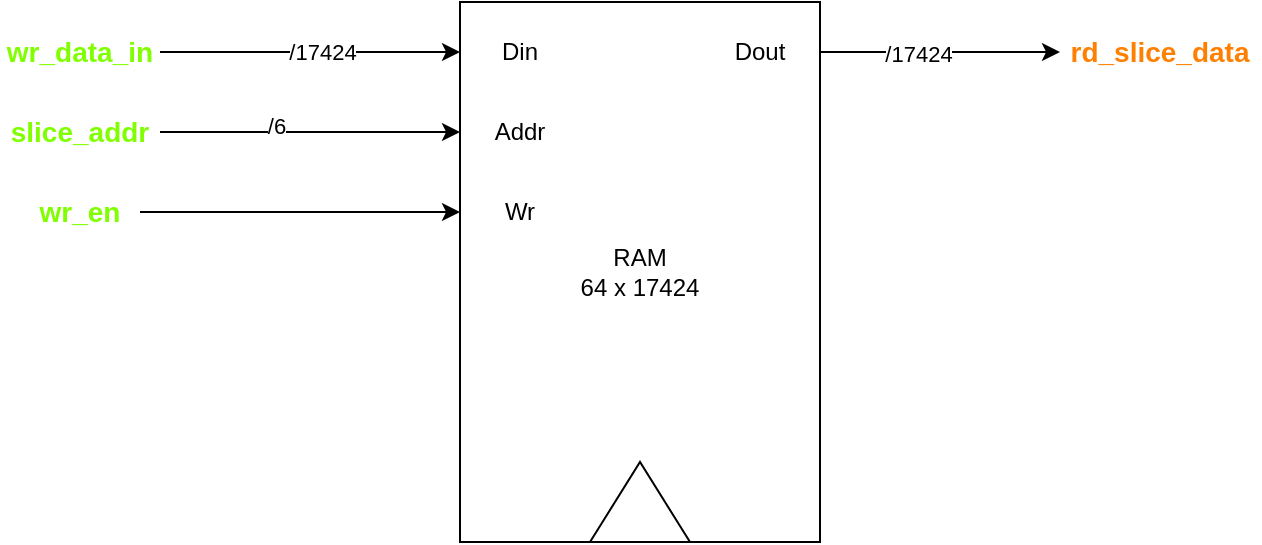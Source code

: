 <mxfile version="22.1.7" type="device">
  <diagram name="Page-1" id="jRwG5yXOpGGB01GR4bkt">
    <mxGraphModel dx="1228" dy="704" grid="1" gridSize="10" guides="1" tooltips="1" connect="1" arrows="1" fold="1" page="1" pageScale="1" pageWidth="2000" pageHeight="2000" math="0" shadow="0">
      <root>
        <mxCell id="0" />
        <mxCell id="1" parent="0" />
        <mxCell id="aQ8SWEXskVuywdtqdkhK-1" value="&lt;div&gt;RAM&lt;/div&gt;&lt;div&gt;64 x 17424&lt;br&gt;&lt;/div&gt;" style="rounded=0;whiteSpace=wrap;html=1;" vertex="1" parent="1">
          <mxGeometry x="450" y="210" width="180" height="270" as="geometry" />
        </mxCell>
        <mxCell id="aQ8SWEXskVuywdtqdkhK-2" value="Din" style="text;html=1;strokeColor=none;fillColor=none;align=center;verticalAlign=middle;whiteSpace=wrap;rounded=0;" vertex="1" parent="1">
          <mxGeometry x="450" y="220" width="60" height="30" as="geometry" />
        </mxCell>
        <mxCell id="aQ8SWEXskVuywdtqdkhK-6" value="Wr" style="text;html=1;strokeColor=none;fillColor=none;align=center;verticalAlign=middle;whiteSpace=wrap;rounded=0;" vertex="1" parent="1">
          <mxGeometry x="450" y="300" width="60" height="30" as="geometry" />
        </mxCell>
        <mxCell id="aQ8SWEXskVuywdtqdkhK-8" value="Addr" style="text;html=1;strokeColor=none;fillColor=none;align=center;verticalAlign=middle;whiteSpace=wrap;rounded=0;" vertex="1" parent="1">
          <mxGeometry x="450" y="260" width="60" height="30" as="geometry" />
        </mxCell>
        <mxCell id="aQ8SWEXskVuywdtqdkhK-9" value="" style="triangle;whiteSpace=wrap;html=1;direction=south;rotation=-180;" vertex="1" parent="1">
          <mxGeometry x="515" y="440" width="50" height="40" as="geometry" />
        </mxCell>
        <mxCell id="aQ8SWEXskVuywdtqdkhK-21" style="edgeStyle=orthogonalEdgeStyle;rounded=0;orthogonalLoop=1;jettySize=auto;html=1;entryX=0;entryY=0.5;entryDx=0;entryDy=0;" edge="1" parent="1" source="aQ8SWEXskVuywdtqdkhK-10" target="aQ8SWEXskVuywdtqdkhK-20">
          <mxGeometry relative="1" as="geometry" />
        </mxCell>
        <mxCell id="aQ8SWEXskVuywdtqdkhK-22" value="/17424" style="edgeLabel;html=1;align=center;verticalAlign=middle;resizable=0;points=[];" vertex="1" connectable="0" parent="aQ8SWEXskVuywdtqdkhK-21">
          <mxGeometry x="-0.183" y="-1" relative="1" as="geometry">
            <mxPoint as="offset" />
          </mxGeometry>
        </mxCell>
        <mxCell id="aQ8SWEXskVuywdtqdkhK-10" value="Dout" style="text;html=1;strokeColor=none;fillColor=none;align=center;verticalAlign=middle;whiteSpace=wrap;rounded=0;" vertex="1" parent="1">
          <mxGeometry x="570" y="220" width="60" height="30" as="geometry" />
        </mxCell>
        <mxCell id="aQ8SWEXskVuywdtqdkhK-12" style="edgeStyle=orthogonalEdgeStyle;rounded=0;orthogonalLoop=1;jettySize=auto;html=1;entryX=0;entryY=0.5;entryDx=0;entryDy=0;" edge="1" parent="1" source="aQ8SWEXskVuywdtqdkhK-11" target="aQ8SWEXskVuywdtqdkhK-2">
          <mxGeometry relative="1" as="geometry" />
        </mxCell>
        <mxCell id="aQ8SWEXskVuywdtqdkhK-13" value="/17424" style="edgeLabel;html=1;align=center;verticalAlign=middle;resizable=0;points=[];" vertex="1" connectable="0" parent="aQ8SWEXskVuywdtqdkhK-12">
          <mxGeometry x="0.071" y="2" relative="1" as="geometry">
            <mxPoint y="2" as="offset" />
          </mxGeometry>
        </mxCell>
        <mxCell id="aQ8SWEXskVuywdtqdkhK-11" value="&lt;b&gt;&lt;font color=&quot;#80ff00&quot; style=&quot;font-size: 14px;&quot;&gt;wr_data_in&lt;/font&gt;&lt;/b&gt;" style="text;html=1;strokeColor=none;fillColor=none;align=center;verticalAlign=middle;whiteSpace=wrap;rounded=0;" vertex="1" parent="1">
          <mxGeometry x="220" y="220" width="80" height="30" as="geometry" />
        </mxCell>
        <mxCell id="aQ8SWEXskVuywdtqdkhK-16" style="edgeStyle=orthogonalEdgeStyle;rounded=0;orthogonalLoop=1;jettySize=auto;html=1;entryX=0;entryY=0.5;entryDx=0;entryDy=0;" edge="1" parent="1" source="aQ8SWEXskVuywdtqdkhK-14" target="aQ8SWEXskVuywdtqdkhK-8">
          <mxGeometry relative="1" as="geometry" />
        </mxCell>
        <mxCell id="aQ8SWEXskVuywdtqdkhK-24" value="/6" style="edgeLabel;html=1;align=center;verticalAlign=middle;resizable=0;points=[];" vertex="1" connectable="0" parent="aQ8SWEXskVuywdtqdkhK-16">
          <mxGeometry x="-0.227" y="3" relative="1" as="geometry">
            <mxPoint as="offset" />
          </mxGeometry>
        </mxCell>
        <mxCell id="aQ8SWEXskVuywdtqdkhK-14" value="&lt;font size=&quot;1&quot; color=&quot;#80ff00&quot;&gt;&lt;span style=&quot;font-size: 14px;&quot;&gt;&lt;b&gt;slice_addr&lt;/b&gt;&lt;/span&gt;&lt;/font&gt;" style="text;html=1;strokeColor=none;fillColor=none;align=center;verticalAlign=middle;whiteSpace=wrap;rounded=0;" vertex="1" parent="1">
          <mxGeometry x="220" y="260" width="80" height="30" as="geometry" />
        </mxCell>
        <mxCell id="aQ8SWEXskVuywdtqdkhK-19" style="edgeStyle=orthogonalEdgeStyle;rounded=0;orthogonalLoop=1;jettySize=auto;html=1;entryX=0;entryY=0.5;entryDx=0;entryDy=0;" edge="1" parent="1" source="aQ8SWEXskVuywdtqdkhK-17" target="aQ8SWEXskVuywdtqdkhK-6">
          <mxGeometry relative="1" as="geometry" />
        </mxCell>
        <mxCell id="aQ8SWEXskVuywdtqdkhK-17" value="&lt;b&gt;&lt;font style=&quot;font-size: 14px;&quot; color=&quot;#80ff00&quot;&gt;wr_en&lt;/font&gt;&lt;/b&gt;" style="text;html=1;strokeColor=none;fillColor=none;align=center;verticalAlign=middle;whiteSpace=wrap;rounded=0;" vertex="1" parent="1">
          <mxGeometry x="230" y="300" width="60" height="30" as="geometry" />
        </mxCell>
        <mxCell id="aQ8SWEXskVuywdtqdkhK-20" value="&lt;b&gt;&lt;font color=&quot;#ff8000&quot; style=&quot;font-size: 14px;&quot;&gt;rd_slice_data&lt;/font&gt;&lt;/b&gt;" style="text;html=1;strokeColor=none;fillColor=none;align=center;verticalAlign=middle;whiteSpace=wrap;rounded=0;" vertex="1" parent="1">
          <mxGeometry x="750" y="220" width="100" height="30" as="geometry" />
        </mxCell>
      </root>
    </mxGraphModel>
  </diagram>
</mxfile>
